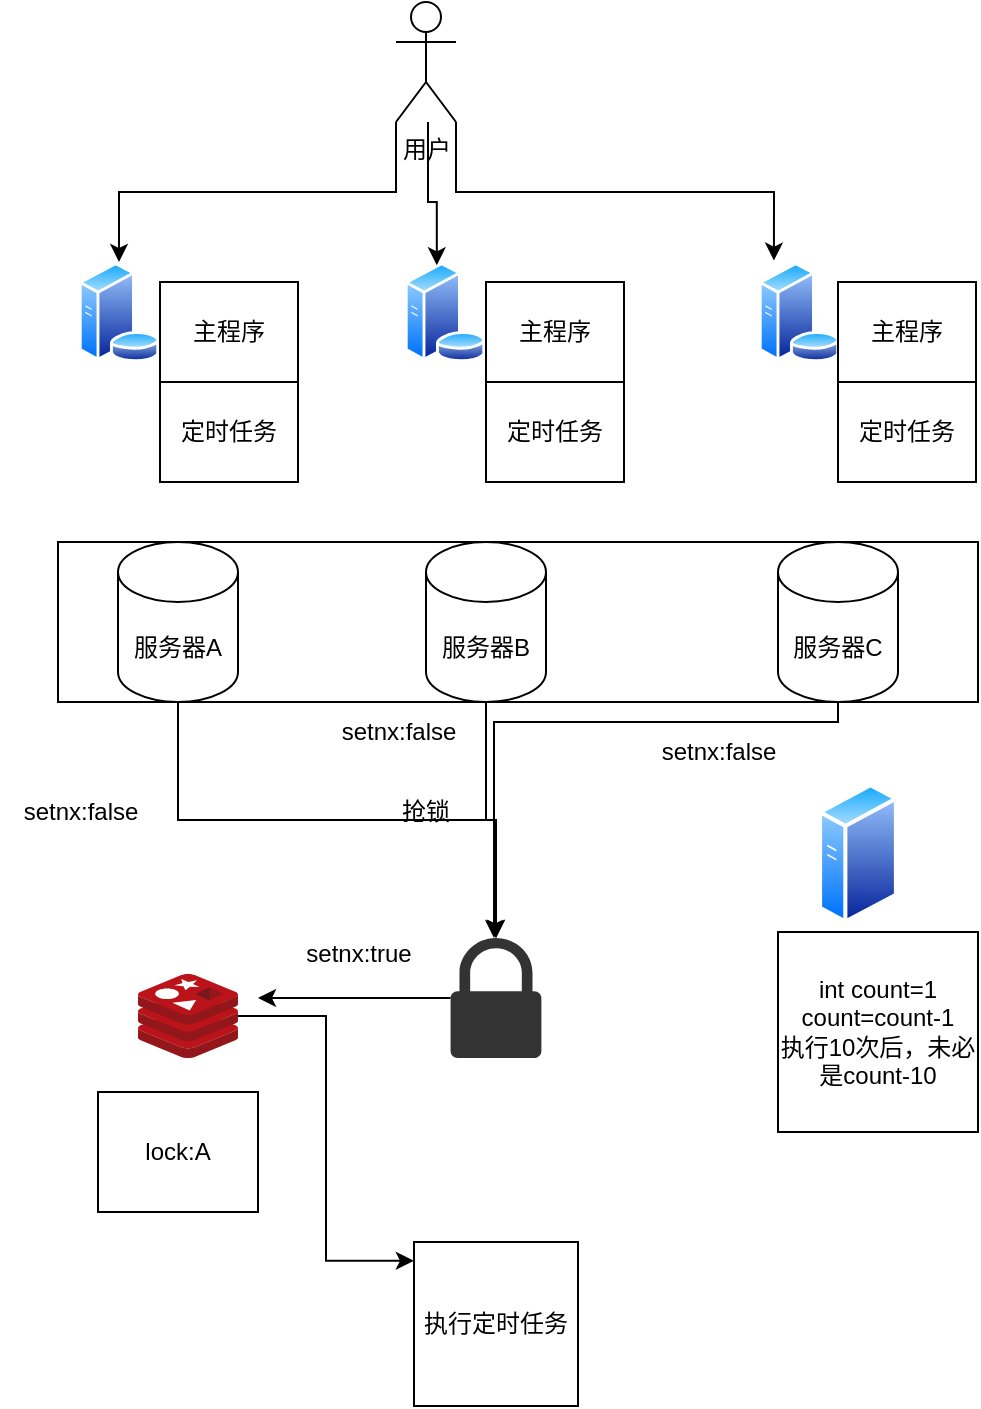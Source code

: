 <mxfile version="24.4.8" type="github">
  <diagram name="第 1 页" id="h5uSdNXz_CgG29KLq9Y8">
    <mxGraphModel dx="989" dy="514" grid="1" gridSize="10" guides="1" tooltips="1" connect="1" arrows="1" fold="1" page="1" pageScale="1" pageWidth="827" pageHeight="1169" math="0" shadow="0">
      <root>
        <mxCell id="0" />
        <mxCell id="1" parent="0" />
        <mxCell id="ZrZEr-ucLDgyxE3sHomG-5" style="edgeStyle=orthogonalEdgeStyle;rounded=0;orthogonalLoop=1;jettySize=auto;html=1;exitX=0;exitY=1;exitDx=0;exitDy=0;exitPerimeter=0;" parent="1" source="ZrZEr-ucLDgyxE3sHomG-1" target="ZrZEr-ucLDgyxE3sHomG-2" edge="1">
          <mxGeometry relative="1" as="geometry" />
        </mxCell>
        <mxCell id="ZrZEr-ucLDgyxE3sHomG-1" value="用户" style="shape=umlActor;verticalLabelPosition=bottom;verticalAlign=top;html=1;outlineConnect=0;" parent="1" vertex="1">
          <mxGeometry x="369" y="40" width="30" height="60" as="geometry" />
        </mxCell>
        <mxCell id="ZrZEr-ucLDgyxE3sHomG-2" value="" style="image;aspect=fixed;perimeter=ellipsePerimeter;html=1;align=center;shadow=0;dashed=0;spacingTop=3;image=img/lib/active_directory/database_server.svg;" parent="1" vertex="1">
          <mxGeometry x="210" y="170" width="41" height="50" as="geometry" />
        </mxCell>
        <mxCell id="ZrZEr-ucLDgyxE3sHomG-3" value="" style="image;aspect=fixed;perimeter=ellipsePerimeter;html=1;align=center;shadow=0;dashed=0;spacingTop=3;image=img/lib/active_directory/database_server.svg;" parent="1" vertex="1">
          <mxGeometry x="373" y="170" width="41" height="50" as="geometry" />
        </mxCell>
        <mxCell id="ZrZEr-ucLDgyxE3sHomG-4" value="" style="image;aspect=fixed;perimeter=ellipsePerimeter;html=1;align=center;shadow=0;dashed=0;spacingTop=3;image=img/lib/active_directory/database_server.svg;" parent="1" vertex="1">
          <mxGeometry x="550" y="170" width="41" height="50" as="geometry" />
        </mxCell>
        <mxCell id="ZrZEr-ucLDgyxE3sHomG-6" style="edgeStyle=orthogonalEdgeStyle;rounded=0;orthogonalLoop=1;jettySize=auto;html=1;entryX=0.4;entryY=0.033;entryDx=0;entryDy=0;entryPerimeter=0;" parent="1" source="ZrZEr-ucLDgyxE3sHomG-1" target="ZrZEr-ucLDgyxE3sHomG-3" edge="1">
          <mxGeometry relative="1" as="geometry">
            <Array as="points">
              <mxPoint x="385" y="140" />
              <mxPoint x="389" y="140" />
            </Array>
          </mxGeometry>
        </mxCell>
        <mxCell id="ZrZEr-ucLDgyxE3sHomG-7" style="edgeStyle=orthogonalEdgeStyle;rounded=0;orthogonalLoop=1;jettySize=auto;html=1;exitX=1;exitY=1;exitDx=0;exitDy=0;exitPerimeter=0;entryX=0.194;entryY=-0.014;entryDx=0;entryDy=0;entryPerimeter=0;" parent="1" source="ZrZEr-ucLDgyxE3sHomG-1" target="ZrZEr-ucLDgyxE3sHomG-4" edge="1">
          <mxGeometry relative="1" as="geometry" />
        </mxCell>
        <mxCell id="ZrZEr-ucLDgyxE3sHomG-8" value="主程序" style="rounded=0;whiteSpace=wrap;html=1;" parent="1" vertex="1">
          <mxGeometry x="251" y="180" width="69" height="50" as="geometry" />
        </mxCell>
        <mxCell id="ZrZEr-ucLDgyxE3sHomG-9" value="定时任务" style="rounded=0;whiteSpace=wrap;html=1;" parent="1" vertex="1">
          <mxGeometry x="251" y="230" width="69" height="50" as="geometry" />
        </mxCell>
        <mxCell id="ZrZEr-ucLDgyxE3sHomG-11" value="主程序" style="rounded=0;whiteSpace=wrap;html=1;" parent="1" vertex="1">
          <mxGeometry x="414" y="180" width="69" height="50" as="geometry" />
        </mxCell>
        <mxCell id="ZrZEr-ucLDgyxE3sHomG-12" value="定时任务" style="rounded=0;whiteSpace=wrap;html=1;" parent="1" vertex="1">
          <mxGeometry x="414" y="230" width="69" height="50" as="geometry" />
        </mxCell>
        <mxCell id="ZrZEr-ucLDgyxE3sHomG-13" value="主程序" style="rounded=0;whiteSpace=wrap;html=1;" parent="1" vertex="1">
          <mxGeometry x="590" y="180" width="69" height="50" as="geometry" />
        </mxCell>
        <mxCell id="ZrZEr-ucLDgyxE3sHomG-14" value="定时任务" style="rounded=0;whiteSpace=wrap;html=1;" parent="1" vertex="1">
          <mxGeometry x="590" y="230" width="69" height="50" as="geometry" />
        </mxCell>
        <mxCell id="ZrZEr-ucLDgyxE3sHomG-15" value="" style="rounded=0;whiteSpace=wrap;html=1;" parent="1" vertex="1">
          <mxGeometry x="200" y="310" width="460" height="80" as="geometry" />
        </mxCell>
        <mxCell id="ZrZEr-ucLDgyxE3sHomG-24" style="edgeStyle=orthogonalEdgeStyle;rounded=0;orthogonalLoop=1;jettySize=auto;html=1;exitX=0.5;exitY=1;exitDx=0;exitDy=0;exitPerimeter=0;" parent="1" source="ZrZEr-ucLDgyxE3sHomG-16" target="ZrZEr-ucLDgyxE3sHomG-19" edge="1">
          <mxGeometry relative="1" as="geometry" />
        </mxCell>
        <mxCell id="ZrZEr-ucLDgyxE3sHomG-16" value="服务器A" style="shape=cylinder3;whiteSpace=wrap;html=1;boundedLbl=1;backgroundOutline=1;size=15;" parent="1" vertex="1">
          <mxGeometry x="230" y="310" width="60" height="80" as="geometry" />
        </mxCell>
        <mxCell id="ZrZEr-ucLDgyxE3sHomG-23" style="edgeStyle=orthogonalEdgeStyle;rounded=0;orthogonalLoop=1;jettySize=auto;html=1;" parent="1" source="ZrZEr-ucLDgyxE3sHomG-17" target="ZrZEr-ucLDgyxE3sHomG-19" edge="1">
          <mxGeometry relative="1" as="geometry" />
        </mxCell>
        <mxCell id="ZrZEr-ucLDgyxE3sHomG-17" value="服务器B" style="shape=cylinder3;whiteSpace=wrap;html=1;boundedLbl=1;backgroundOutline=1;size=15;" parent="1" vertex="1">
          <mxGeometry x="384" y="310" width="60" height="80" as="geometry" />
        </mxCell>
        <mxCell id="ZrZEr-ucLDgyxE3sHomG-25" style="edgeStyle=orthogonalEdgeStyle;rounded=0;orthogonalLoop=1;jettySize=auto;html=1;" parent="1" source="ZrZEr-ucLDgyxE3sHomG-18" target="ZrZEr-ucLDgyxE3sHomG-19" edge="1">
          <mxGeometry relative="1" as="geometry">
            <Array as="points">
              <mxPoint x="590" y="400" />
              <mxPoint x="418" y="400" />
            </Array>
          </mxGeometry>
        </mxCell>
        <mxCell id="ZrZEr-ucLDgyxE3sHomG-18" value="服务器C" style="shape=cylinder3;whiteSpace=wrap;html=1;boundedLbl=1;backgroundOutline=1;size=15;" parent="1" vertex="1">
          <mxGeometry x="560" y="310" width="60" height="80" as="geometry" />
        </mxCell>
        <mxCell id="nFGpDfKgTvFEV3B7aKJz-6" style="edgeStyle=orthogonalEdgeStyle;rounded=0;orthogonalLoop=1;jettySize=auto;html=1;" edge="1" parent="1" source="ZrZEr-ucLDgyxE3sHomG-19">
          <mxGeometry relative="1" as="geometry">
            <mxPoint x="300" y="538" as="targetPoint" />
          </mxGeometry>
        </mxCell>
        <mxCell id="ZrZEr-ucLDgyxE3sHomG-19" value="" style="sketch=0;pointerEvents=1;shadow=0;dashed=0;html=1;strokeColor=none;fillColor=#333333;labelPosition=center;verticalLabelPosition=bottom;verticalAlign=top;outlineConnect=0;align=center;shape=mxgraph.office.security.lock_protected;" parent="1" vertex="1">
          <mxGeometry x="396.29" y="508" width="45.41" height="60" as="geometry" />
        </mxCell>
        <mxCell id="ZrZEr-ucLDgyxE3sHomG-26" value="抢锁" style="text;html=1;align=center;verticalAlign=middle;whiteSpace=wrap;rounded=0;" parent="1" vertex="1">
          <mxGeometry x="354" y="430" width="60" height="30" as="geometry" />
        </mxCell>
        <mxCell id="ZrZEr-ucLDgyxE3sHomG-27" value="执行定时任务" style="whiteSpace=wrap;html=1;aspect=fixed;" parent="1" vertex="1">
          <mxGeometry x="378" y="660" width="82" height="82" as="geometry" />
        </mxCell>
        <mxCell id="ZrZEr-ucLDgyxE3sHomG-29" value="" style="image;aspect=fixed;perimeter=ellipsePerimeter;html=1;align=center;shadow=0;dashed=0;spacingTop=3;image=img/lib/active_directory/generic_server.svg;" parent="1" vertex="1">
          <mxGeometry x="580" y="430" width="40" height="71.43" as="geometry" />
        </mxCell>
        <mxCell id="ZrZEr-ucLDgyxE3sHomG-30" value="int count=1&lt;div&gt;count=count-1&lt;/div&gt;&lt;div&gt;执行10次后，未必是count-10&lt;/div&gt;" style="whiteSpace=wrap;html=1;aspect=fixed;" parent="1" vertex="1">
          <mxGeometry x="560" y="505" width="100" height="100" as="geometry" />
        </mxCell>
        <mxCell id="nFGpDfKgTvFEV3B7aKJz-1" value="" style="image;sketch=0;aspect=fixed;html=1;points=[];align=center;fontSize=12;image=img/lib/mscae/Cache_Redis_Product.svg;" vertex="1" parent="1">
          <mxGeometry x="240" y="526" width="50" height="42" as="geometry" />
        </mxCell>
        <mxCell id="nFGpDfKgTvFEV3B7aKJz-3" value="setnx:true" style="text;html=1;align=center;verticalAlign=middle;resizable=0;points=[];autosize=1;strokeColor=none;fillColor=none;" vertex="1" parent="1">
          <mxGeometry x="310" y="501.43" width="80" height="30" as="geometry" />
        </mxCell>
        <mxCell id="nFGpDfKgTvFEV3B7aKJz-4" style="edgeStyle=orthogonalEdgeStyle;rounded=0;orthogonalLoop=1;jettySize=auto;html=1;entryX=-0.001;entryY=0.115;entryDx=0;entryDy=0;entryPerimeter=0;" edge="1" parent="1" source="nFGpDfKgTvFEV3B7aKJz-1" target="ZrZEr-ucLDgyxE3sHomG-27">
          <mxGeometry relative="1" as="geometry" />
        </mxCell>
        <mxCell id="nFGpDfKgTvFEV3B7aKJz-5" value="setnx:false" style="text;html=1;align=center;verticalAlign=middle;resizable=0;points=[];autosize=1;strokeColor=none;fillColor=none;" vertex="1" parent="1">
          <mxGeometry x="490" y="400" width="80" height="30" as="geometry" />
        </mxCell>
        <mxCell id="nFGpDfKgTvFEV3B7aKJz-7" value="setnx:false" style="text;html=1;align=center;verticalAlign=middle;resizable=0;points=[];autosize=1;strokeColor=none;fillColor=none;" vertex="1" parent="1">
          <mxGeometry x="330" y="390" width="80" height="30" as="geometry" />
        </mxCell>
        <mxCell id="nFGpDfKgTvFEV3B7aKJz-8" value="setnx:false" style="text;html=1;align=center;verticalAlign=middle;resizable=0;points=[];autosize=1;strokeColor=none;fillColor=none;" vertex="1" parent="1">
          <mxGeometry x="171" y="430" width="80" height="30" as="geometry" />
        </mxCell>
        <mxCell id="nFGpDfKgTvFEV3B7aKJz-9" value="lock:A" style="rounded=0;whiteSpace=wrap;html=1;" vertex="1" parent="1">
          <mxGeometry x="220" y="585" width="80" height="60" as="geometry" />
        </mxCell>
      </root>
    </mxGraphModel>
  </diagram>
</mxfile>
